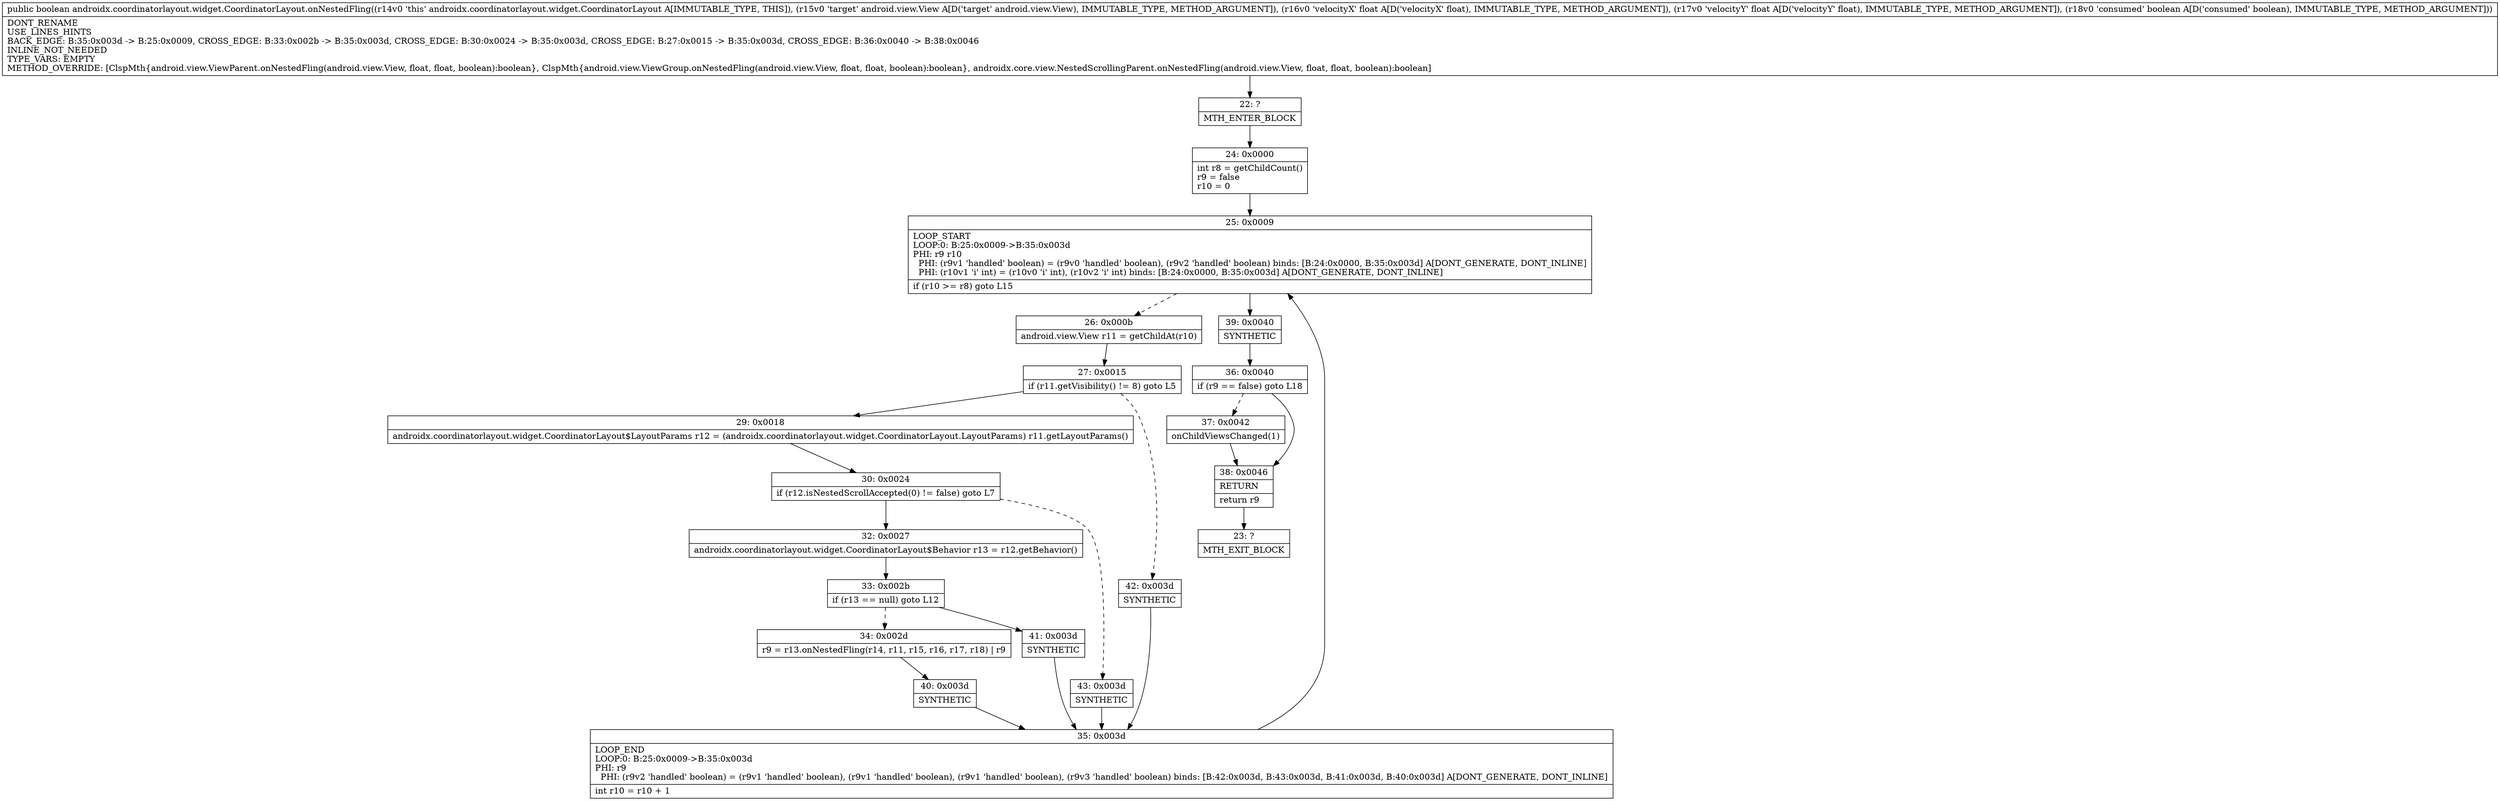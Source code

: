 digraph "CFG forandroidx.coordinatorlayout.widget.CoordinatorLayout.onNestedFling(Landroid\/view\/View;FFZ)Z" {
Node_22 [shape=record,label="{22\:\ ?|MTH_ENTER_BLOCK\l}"];
Node_24 [shape=record,label="{24\:\ 0x0000|int r8 = getChildCount()\lr9 = false\lr10 = 0\l}"];
Node_25 [shape=record,label="{25\:\ 0x0009|LOOP_START\lLOOP:0: B:25:0x0009\-\>B:35:0x003d\lPHI: r9 r10 \l  PHI: (r9v1 'handled' boolean) = (r9v0 'handled' boolean), (r9v2 'handled' boolean) binds: [B:24:0x0000, B:35:0x003d] A[DONT_GENERATE, DONT_INLINE]\l  PHI: (r10v1 'i' int) = (r10v0 'i' int), (r10v2 'i' int) binds: [B:24:0x0000, B:35:0x003d] A[DONT_GENERATE, DONT_INLINE]\l|if (r10 \>= r8) goto L15\l}"];
Node_26 [shape=record,label="{26\:\ 0x000b|android.view.View r11 = getChildAt(r10)\l}"];
Node_27 [shape=record,label="{27\:\ 0x0015|if (r11.getVisibility() != 8) goto L5\l}"];
Node_29 [shape=record,label="{29\:\ 0x0018|androidx.coordinatorlayout.widget.CoordinatorLayout$LayoutParams r12 = (androidx.coordinatorlayout.widget.CoordinatorLayout.LayoutParams) r11.getLayoutParams()\l}"];
Node_30 [shape=record,label="{30\:\ 0x0024|if (r12.isNestedScrollAccepted(0) != false) goto L7\l}"];
Node_32 [shape=record,label="{32\:\ 0x0027|androidx.coordinatorlayout.widget.CoordinatorLayout$Behavior r13 = r12.getBehavior()\l}"];
Node_33 [shape=record,label="{33\:\ 0x002b|if (r13 == null) goto L12\l}"];
Node_34 [shape=record,label="{34\:\ 0x002d|r9 = r13.onNestedFling(r14, r11, r15, r16, r17, r18) \| r9\l}"];
Node_40 [shape=record,label="{40\:\ 0x003d|SYNTHETIC\l}"];
Node_35 [shape=record,label="{35\:\ 0x003d|LOOP_END\lLOOP:0: B:25:0x0009\-\>B:35:0x003d\lPHI: r9 \l  PHI: (r9v2 'handled' boolean) = (r9v1 'handled' boolean), (r9v1 'handled' boolean), (r9v1 'handled' boolean), (r9v3 'handled' boolean) binds: [B:42:0x003d, B:43:0x003d, B:41:0x003d, B:40:0x003d] A[DONT_GENERATE, DONT_INLINE]\l|int r10 = r10 + 1\l}"];
Node_41 [shape=record,label="{41\:\ 0x003d|SYNTHETIC\l}"];
Node_43 [shape=record,label="{43\:\ 0x003d|SYNTHETIC\l}"];
Node_42 [shape=record,label="{42\:\ 0x003d|SYNTHETIC\l}"];
Node_39 [shape=record,label="{39\:\ 0x0040|SYNTHETIC\l}"];
Node_36 [shape=record,label="{36\:\ 0x0040|if (r9 == false) goto L18\l}"];
Node_37 [shape=record,label="{37\:\ 0x0042|onChildViewsChanged(1)\l}"];
Node_38 [shape=record,label="{38\:\ 0x0046|RETURN\l|return r9\l}"];
Node_23 [shape=record,label="{23\:\ ?|MTH_EXIT_BLOCK\l}"];
MethodNode[shape=record,label="{public boolean androidx.coordinatorlayout.widget.CoordinatorLayout.onNestedFling((r14v0 'this' androidx.coordinatorlayout.widget.CoordinatorLayout A[IMMUTABLE_TYPE, THIS]), (r15v0 'target' android.view.View A[D('target' android.view.View), IMMUTABLE_TYPE, METHOD_ARGUMENT]), (r16v0 'velocityX' float A[D('velocityX' float), IMMUTABLE_TYPE, METHOD_ARGUMENT]), (r17v0 'velocityY' float A[D('velocityY' float), IMMUTABLE_TYPE, METHOD_ARGUMENT]), (r18v0 'consumed' boolean A[D('consumed' boolean), IMMUTABLE_TYPE, METHOD_ARGUMENT]))  | DONT_RENAME\lUSE_LINES_HINTS\lBACK_EDGE: B:35:0x003d \-\> B:25:0x0009, CROSS_EDGE: B:33:0x002b \-\> B:35:0x003d, CROSS_EDGE: B:30:0x0024 \-\> B:35:0x003d, CROSS_EDGE: B:27:0x0015 \-\> B:35:0x003d, CROSS_EDGE: B:36:0x0040 \-\> B:38:0x0046\lINLINE_NOT_NEEDED\lTYPE_VARS: EMPTY\lMETHOD_OVERRIDE: [ClspMth\{android.view.ViewParent.onNestedFling(android.view.View, float, float, boolean):boolean\}, ClspMth\{android.view.ViewGroup.onNestedFling(android.view.View, float, float, boolean):boolean\}, androidx.core.view.NestedScrollingParent.onNestedFling(android.view.View, float, float, boolean):boolean]\l}"];
MethodNode -> Node_22;Node_22 -> Node_24;
Node_24 -> Node_25;
Node_25 -> Node_26[style=dashed];
Node_25 -> Node_39;
Node_26 -> Node_27;
Node_27 -> Node_29;
Node_27 -> Node_42[style=dashed];
Node_29 -> Node_30;
Node_30 -> Node_32;
Node_30 -> Node_43[style=dashed];
Node_32 -> Node_33;
Node_33 -> Node_34[style=dashed];
Node_33 -> Node_41;
Node_34 -> Node_40;
Node_40 -> Node_35;
Node_35 -> Node_25;
Node_41 -> Node_35;
Node_43 -> Node_35;
Node_42 -> Node_35;
Node_39 -> Node_36;
Node_36 -> Node_37[style=dashed];
Node_36 -> Node_38;
Node_37 -> Node_38;
Node_38 -> Node_23;
}

